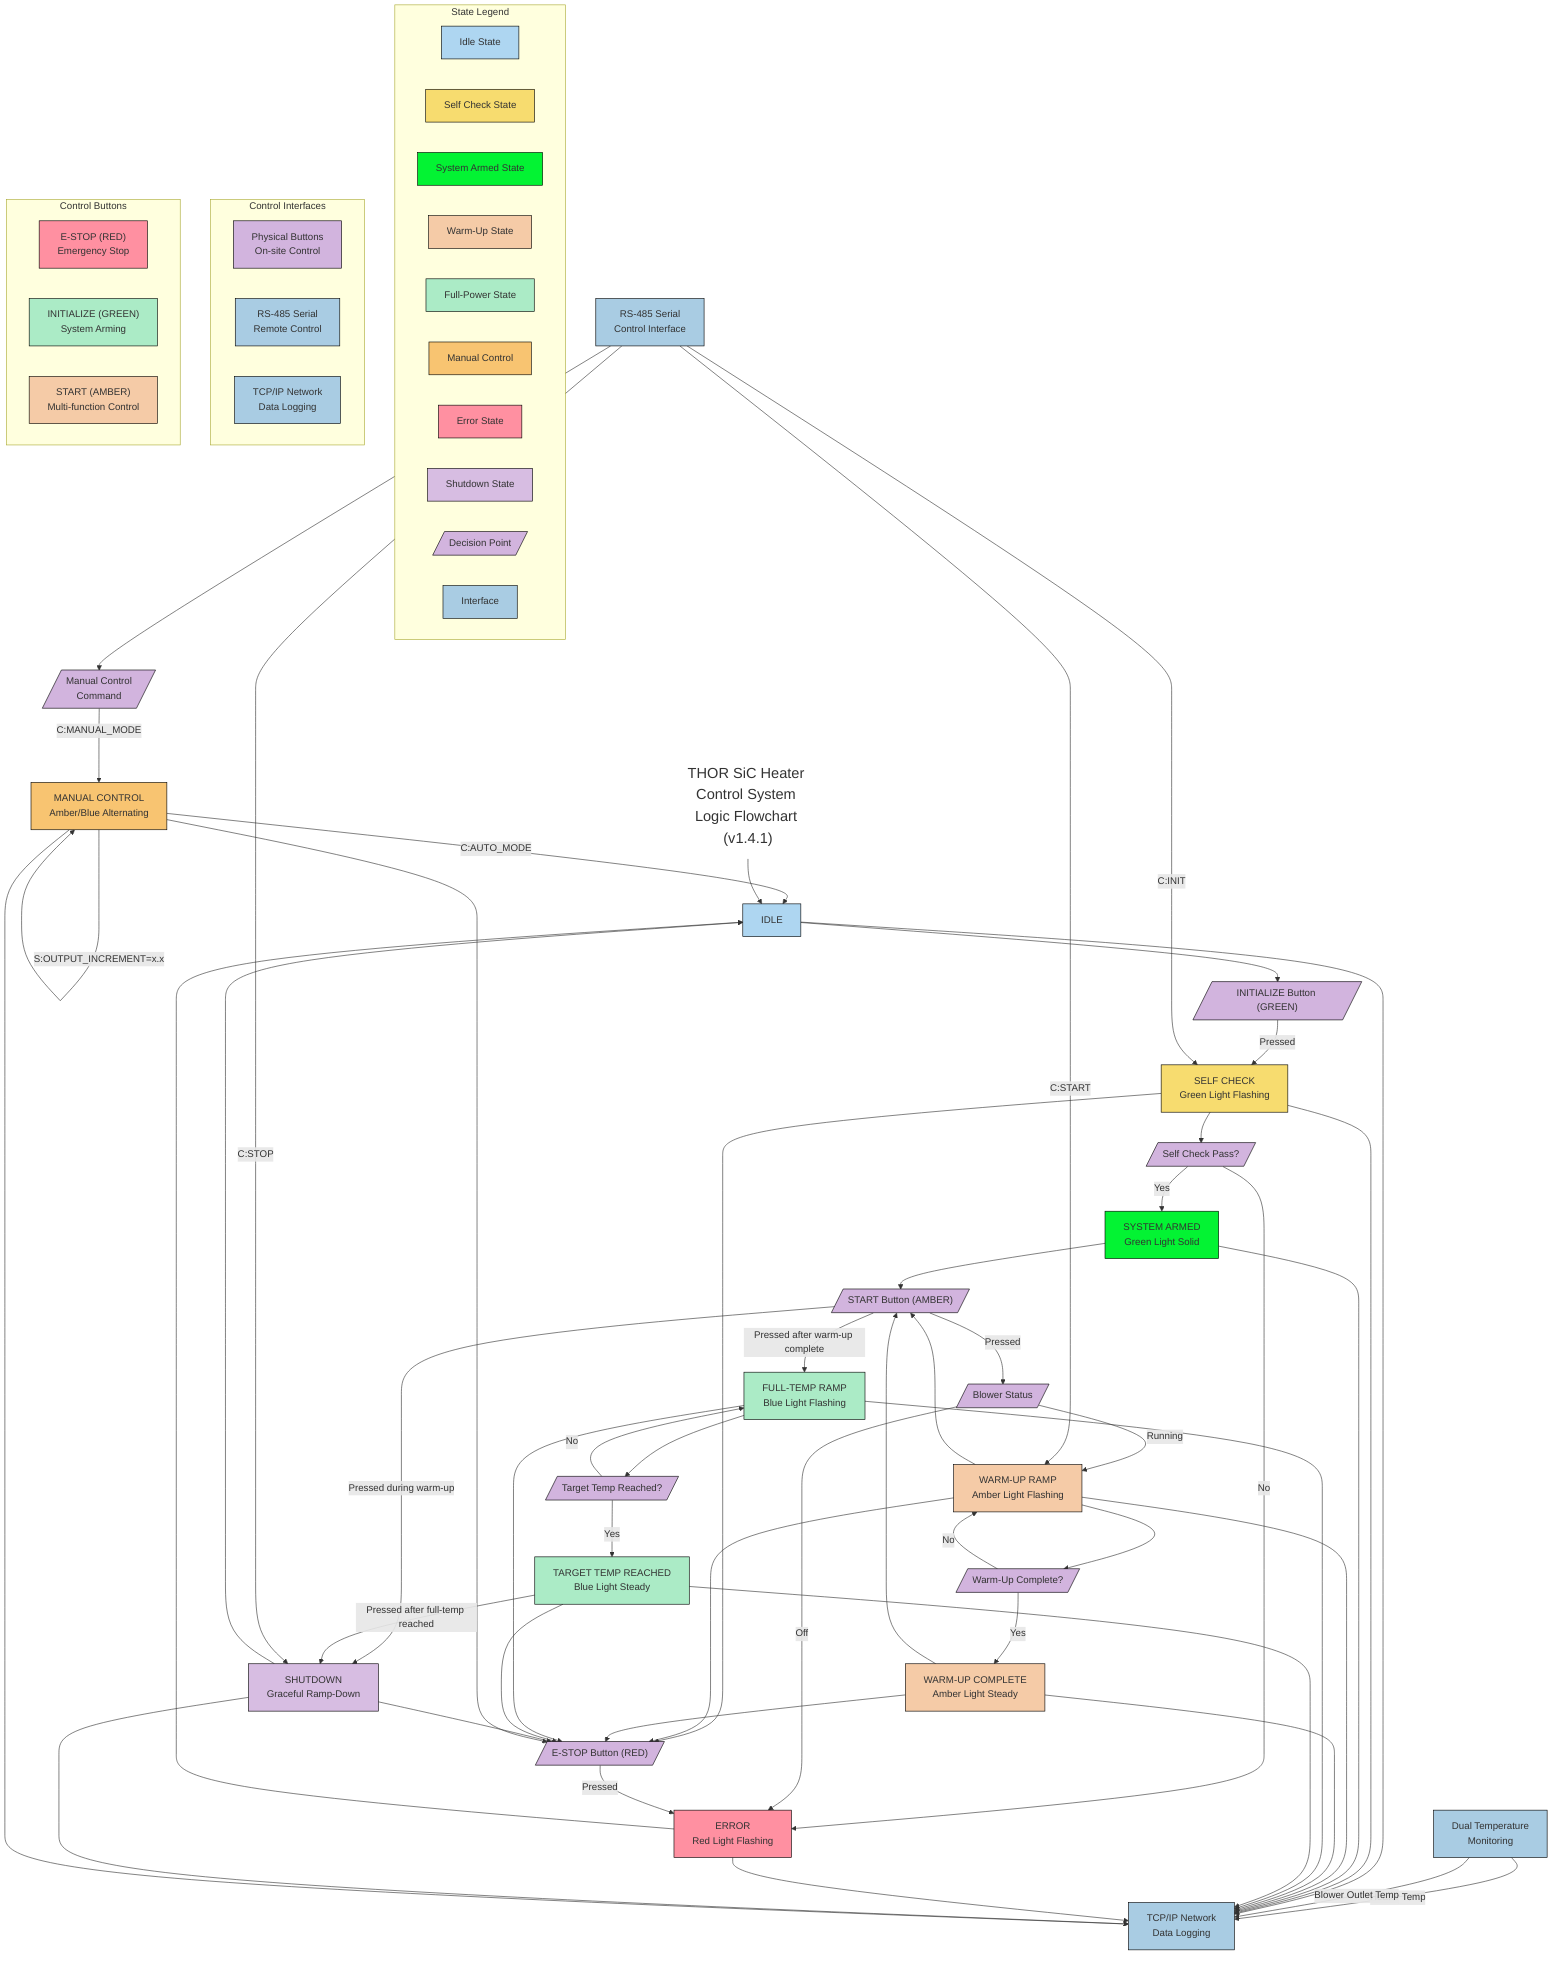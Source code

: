 flowchart TD
    %% Define node styles
    classDef idleState fill:#AED6F1,stroke:#000000
    classDef checkState fill:#F7DC6F,stroke:#000000
    classDef armedState fill:#03F333,stroke:#000000
    classDef warmupState fill:#F5CBA7,stroke:#000000
    classDef fullpowerState fill:#ABEBC6,stroke:#000000
    classDef errorState fill:#FF90A1,stroke:#000000
    classDef shutdownState fill:#D7BDE2,stroke:#000000
    classDef manualState fill:#F8C471,stroke:#000000
    classDef decisionPoint fill:#D2B4DE,stroke:#000000,shape:diamond
    classDef interfaceNode fill:#A9CCE3,stroke:#000000,shape:hexagon

    %% Define main nodes
    IDLE[IDLE]:::idleState
    SELF_CHECK["SELF CHECK<br>Green Light Flashing"]:::checkState
    SYSTEM_ARMED["SYSTEM ARMED<br>Green Light Solid"]:::armedState
    WARM_UP_FLASH["WARM-UP RAMP<br>Amber Light Flashing"]:::warmupState
    WARM_UP_STEADY["WARM-UP COMPLETE<br>Amber Light Steady"]:::warmupState
    FULL_TEMP_FLASH["FULL-TEMP RAMP<br>Blue Light Flashing"]:::fullpowerState
    FULL_TEMP_STEADY["TARGET TEMP REACHED<br>Blue Light Steady"]:::fullpowerState
    ERROR["ERROR<br>Red Light Flashing"]:::errorState
    SHUTDOWN["SHUTDOWN<br>Graceful Ramp-Down"]:::shutdownState
    MANUAL_CONTROL["MANUAL CONTROL<br>Amber/Blue Alternating"]:::manualState

    %% Interface nodes
    NETWORK_LOGGER["TCP/IP Network<br>Data Logging"]:::interfaceNode
    SERIAL_CONTROL["RS-485 Serial<br>Control Interface"]:::interfaceNode
    TEMPERATURE_MONITORING["Dual Temperature<br>Monitoring"]:::interfaceNode
    
    %% Decision diamonds
    InitializeBtn[/"INITIALIZE Button (GREEN)"/]:::decisionPoint
    StartBtn[/"START Button (AMBER)"/]:::decisionPoint
    SelfCheckResult[/"Self Check Pass?"/]:::decisionPoint
    WarmUpComplete[/"Warm-Up Complete?"/]:::decisionPoint
    TargetTempReached[/"Target Temp Reached?"/]:::decisionPoint
    ESTOP[/"E-STOP Button (RED)"/]:::decisionPoint
    BlowerStatus[/"Blower Status"/]:::decisionPoint
    ManualCtrl[/"Manual Control<br>Command"/]:::decisionPoint
    
    %% Define main flow
    IDLE --> InitializeBtn
    InitializeBtn -- "Pressed" --> SELF_CHECK
    
    %% Self-check flow
    SELF_CHECK --> SelfCheckResult
    SelfCheckResult -- "Yes" --> SYSTEM_ARMED --> StartBtn
    SelfCheckResult -- "No" --> ERROR
    
    %% Start button after self-check
    StartBtn -- "Pressed" --> BlowerStatus
    BlowerStatus -- "Running" --> WARM_UP_FLASH
    BlowerStatus -- "Off" --> ERROR
    
    %% Warm-up flow
    WARM_UP_FLASH --> WarmUpComplete
    WARM_UP_FLASH --> StartBtn
    StartBtn -- "Pressed during warm-up" --> SHUTDOWN
    WarmUpComplete -- "Yes" --> WARM_UP_STEADY
    WarmUpComplete -- "No" --> WARM_UP_FLASH
    WARM_UP_STEADY --> StartBtn
    
    %% Full-temp flow after warm-up complete
    StartBtn -- "Pressed after warm-up complete" --> FULL_TEMP_FLASH
    FULL_TEMP_FLASH --> TargetTempReached
    TargetTempReached -- "Yes" --> FULL_TEMP_STEADY
    TargetTempReached -- "No" --> FULL_TEMP_FLASH
    FULL_TEMP_STEADY -- "Pressed after full-temp reached" --> SHUTDOWN
    
    %% Error and shutdown return to idle
    ERROR --> IDLE
    SHUTDOWN --> IDLE
    
    %% E-STOP connection from active states
    SELF_CHECK --> ESTOP
    WARM_UP_FLASH --> ESTOP
    WARM_UP_STEADY --> ESTOP
    FULL_TEMP_FLASH --> ESTOP
    FULL_TEMP_STEADY --> ESTOP
    SHUTDOWN --> ESTOP
    ESTOP -- "Pressed" --> ERROR
    
    %% RS-485 Serial Control connections
    SERIAL_CONTROL --> ManualCtrl
    ManualCtrl -- "C:MANUAL_MODE" --> MANUAL_CONTROL
    MANUAL_CONTROL -- "C:AUTO_MODE" --> IDLE
    MANUAL_CONTROL --> ESTOP
    
    %% Serial control to automatic mode
    SERIAL_CONTROL -- "C:INIT" --> SELF_CHECK
    SERIAL_CONTROL -- "C:START" --> WARM_UP_FLASH
    SERIAL_CONTROL -- "C:STOP" --> SHUTDOWN
    
    %% Manual SCR control
    MANUAL_CONTROL -- "S:OUTPUT=x.x" --> MANUAL_CONTROL
    MANUAL_CONTROL -- "S:OUTPUT_INCREMENT=x.x" --> MANUAL_CONTROL
    
    %% Data logging flows
    TEMPERATURE_MONITORING -- "Heater Temp" --> NETWORK_LOGGER
    TEMPERATURE_MONITORING -- "Blower Outlet Temp" --> NETWORK_LOGGER
    IDLE --> NETWORK_LOGGER
    SELF_CHECK --> NETWORK_LOGGER
    SYSTEM_ARMED --> NETWORK_LOGGER
    WARM_UP_FLASH --> NETWORK_LOGGER
    WARM_UP_STEADY --> NETWORK_LOGGER
    FULL_TEMP_FLASH --> NETWORK_LOGGER
    FULL_TEMP_STEADY --> NETWORK_LOGGER
    ERROR --> NETWORK_LOGGER
    SHUTDOWN --> NETWORK_LOGGER
    MANUAL_CONTROL --> NETWORK_LOGGER
    
    %% Title with increased font size
    MainTitle["THOR SiC Heater Control System Logic Flowchart (v1.4.1)"]
    style MainTitle font-size:24px,fill:none,stroke:none
    MainTitle --> IDLE
    
    %% Legend subgraph
    subgraph Legend ["State Legend"]
        direction LR
        L_Idle["Idle State"]:::idleState
        L_Check["Self Check State"]:::checkState
        L_Armed["System Armed State"]:::armedState
        L_Warmup["Warm-Up State"]:::warmupState
        L_FullPower["Full-Power State"]:::fullpowerState
        L_Manual["Manual Control"]:::manualState
        L_Error["Error State"]:::errorState
        L_Shutdown["Shutdown State"]:::shutdownState
        L_Decision[/"Decision Point"/]:::decisionPoint
        L_Interface["Interface"]:::interfaceNode
    end
    
    %% Control interfaces legend
    subgraph Interfaces ["Control Interfaces"]
        direction LR
        I_Button["Physical Buttons<br>On-site Control"]:::decisionPoint
        I_Serial["RS-485 Serial<br>Remote Control"]:::interfaceNode
        I_Network["TCP/IP Network<br>Data Logging"]:::interfaceNode
    end
    
    %% Button Legend 
    subgraph Buttons ["Control Buttons"]
        direction LR
        B_ESTOP["E-STOP (RED)<br>Emergency Stop"]:::errorState
        B_INIT["INITIALIZE (GREEN)<br>System Arming"]:::fullpowerState
        B_START["START (AMBER)<br>Multi-function Control"]:::warmupState
    end